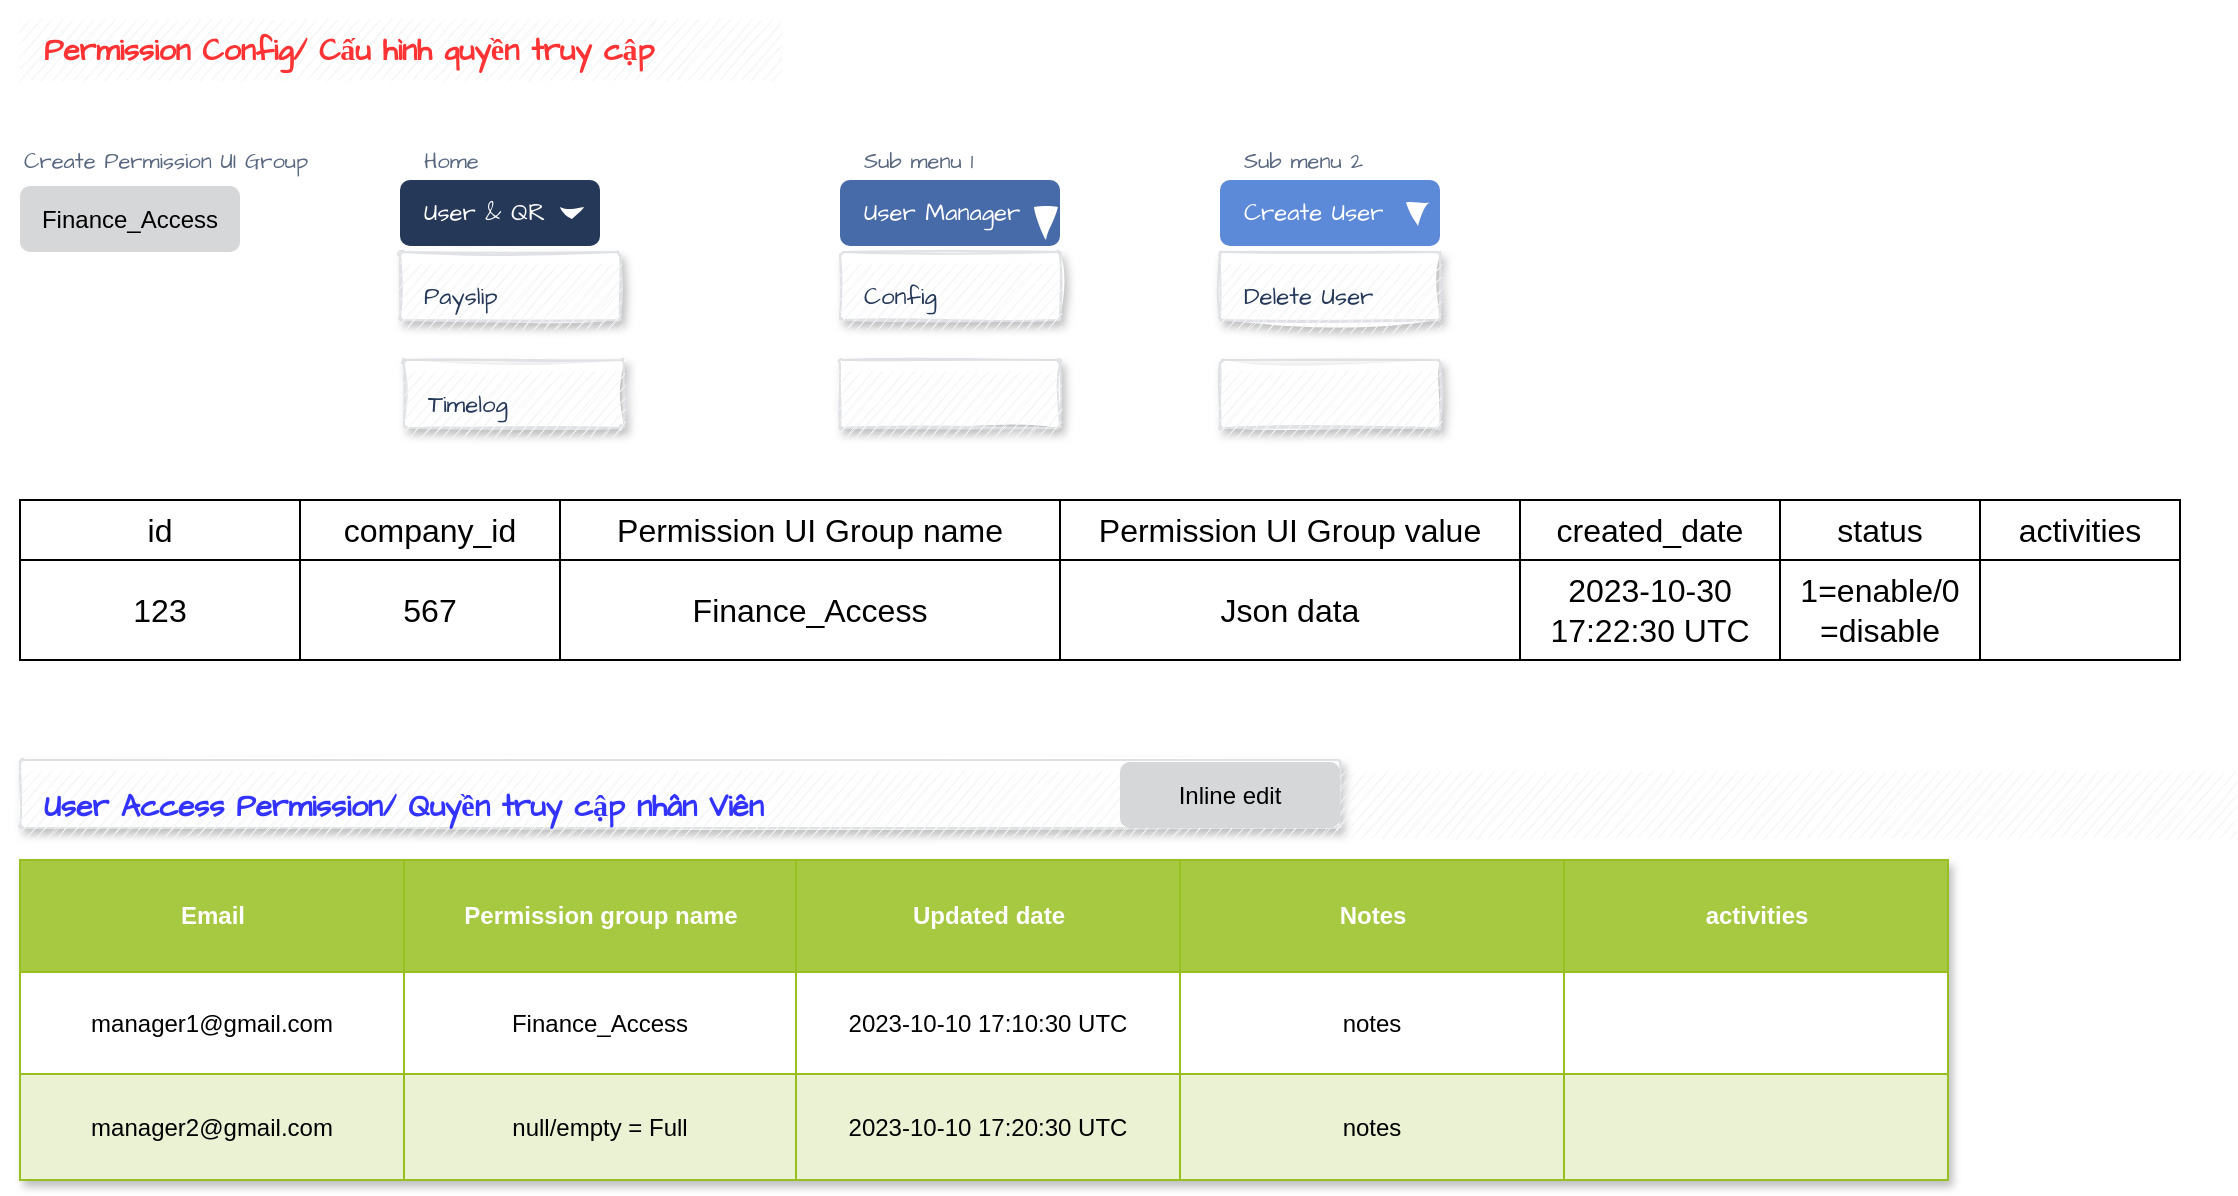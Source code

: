<mxfile version="21.5.2" type="github">
  <diagram name="Page-1" id="DjkAw7XGQzpZr8emeJHv">
    <mxGraphModel dx="1195" dy="664" grid="1" gridSize="10" guides="1" tooltips="1" connect="1" arrows="1" fold="1" page="1" pageScale="1" pageWidth="1169" pageHeight="827" math="0" shadow="0">
      <root>
        <mxCell id="0" />
        <mxCell id="1" parent="0" />
        <mxCell id="kHUCV_6R6X-Z7UpYBtfR-1" value="Home" style="rounded=1;fillColor=none;strokeColor=none;html=1;fontColor=#596780;align=left;fontSize=11;spacingLeft=10;fontSize=11;sketch=1;hachureGap=4;pointerEvents=0;fontFamily=Architects Daughter;fontSource=https%3A%2F%2Ffonts.googleapis.com%2Fcss%3Ffamily%3DArchitects%2BDaughter;" parent="1" vertex="1">
          <mxGeometry x="240" y="120" width="100" height="20" as="geometry" />
        </mxCell>
        <mxCell id="kHUCV_6R6X-Z7UpYBtfR-2" value="User &amp;amp; QR" style="rounded=1;fillColor=#253858;strokeColor=none;html=1;fontColor=#ffffff;align=left;fontSize=12;spacingLeft=10;sketch=0;hachureGap=4;pointerEvents=0;fontFamily=Architects Daughter;fontSource=https%3A%2F%2Ffonts.googleapis.com%2Fcss%3Ffamily%3DArchitects%2BDaughter;" parent="1" vertex="1">
          <mxGeometry x="240" y="140" width="100" height="33" as="geometry" />
        </mxCell>
        <mxCell id="kHUCV_6R6X-Z7UpYBtfR-3" value="" style="shape=triangle;direction=south;fillColor=#ffffff;strokeColor=none;html=1;sketch=1;hachureGap=4;pointerEvents=0;fontFamily=Architects Daughter;fontSource=https%3A%2F%2Ffonts.googleapis.com%2Fcss%3Ffamily%3DArchitects%2BDaughter;fontSize=20;" parent="kHUCV_6R6X-Z7UpYBtfR-2" vertex="1">
          <mxGeometry x="1" y="0.5" width="12" height="6" relative="1" as="geometry">
            <mxPoint x="-20" y="-3" as="offset" />
          </mxGeometry>
        </mxCell>
        <mxCell id="kHUCV_6R6X-Z7UpYBtfR-4" value="" style="rounded=1;fillColor=#ffffff;strokeColor=#DFE1E5;shadow=1;html=1;arcSize=4;sketch=1;hachureGap=4;pointerEvents=0;fontFamily=Architects Daughter;fontSource=https%3A%2F%2Ffonts.googleapis.com%2Fcss%3Ffamily%3DArchitects%2BDaughter;fontSize=20;" parent="1" vertex="1">
          <mxGeometry x="240" y="176" width="110" height="34" as="geometry" />
        </mxCell>
        <mxCell id="kHUCV_6R6X-Z7UpYBtfR-5" value="Payslip" style="rounded=0;fillColor=#F4F5F7;strokeColor=none;shadow=0;html=1;align=left;fontSize=12;spacingLeft=10;fontColor=#253858;resizeWidth=1;sketch=1;hachureGap=4;pointerEvents=0;fontFamily=Architects Daughter;fontSource=https%3A%2F%2Ffonts.googleapis.com%2Fcss%3Ffamily%3DArchitects%2BDaughter;" parent="kHUCV_6R6X-Z7UpYBtfR-4" vertex="1">
          <mxGeometry width="110" height="33" relative="1" as="geometry">
            <mxPoint y="6" as="offset" />
          </mxGeometry>
        </mxCell>
        <mxCell id="kHUCV_6R6X-Z7UpYBtfR-9" value="Sub menu 1" style="rounded=1;fillColor=none;strokeColor=none;html=1;fontColor=#596780;align=left;fontSize=11;spacingLeft=10;fontSize=11;sketch=1;hachureGap=4;pointerEvents=0;fontFamily=Architects Daughter;fontSource=https%3A%2F%2Ffonts.googleapis.com%2Fcss%3Ffamily%3DArchitects%2BDaughter;" parent="1" vertex="1">
          <mxGeometry x="460" y="120" width="100" height="20" as="geometry" />
        </mxCell>
        <mxCell id="kHUCV_6R6X-Z7UpYBtfR-10" value="User Manager" style="rounded=1;fillColor=#476BA8;strokeColor=none;html=1;fontColor=#ffffff;align=left;fontSize=12;spacingLeft=10;sketch=0;hachureGap=4;pointerEvents=0;fontFamily=Architects Daughter;fontSource=https%3A%2F%2Ffonts.googleapis.com%2Fcss%3Ffamily%3DArchitects%2BDaughter;" parent="1" vertex="1">
          <mxGeometry x="460" y="140" width="110" height="33" as="geometry" />
        </mxCell>
        <mxCell id="kHUCV_6R6X-Z7UpYBtfR-12" value="" style="rounded=1;fillColor=#ffffff;strokeColor=#DFE1E5;shadow=1;html=1;arcSize=4;sketch=1;hachureGap=4;pointerEvents=0;fontFamily=Architects Daughter;fontSource=https%3A%2F%2Ffonts.googleapis.com%2Fcss%3Ffamily%3DArchitects%2BDaughter;fontSize=20;" parent="1" vertex="1">
          <mxGeometry x="460" y="176" width="110" height="34" as="geometry" />
        </mxCell>
        <mxCell id="kHUCV_6R6X-Z7UpYBtfR-13" value="Config" style="rounded=0;fillColor=#F4F5F7;strokeColor=none;shadow=0;html=1;align=left;fontSize=12;spacingLeft=10;fontColor=#253858;resizeWidth=1;sketch=1;hachureGap=4;pointerEvents=0;fontFamily=Architects Daughter;fontSource=https%3A%2F%2Ffonts.googleapis.com%2Fcss%3Ffamily%3DArchitects%2BDaughter;" parent="kHUCV_6R6X-Z7UpYBtfR-12" vertex="1">
          <mxGeometry width="110" height="33" relative="1" as="geometry">
            <mxPoint y="6" as="offset" />
          </mxGeometry>
        </mxCell>
        <mxCell id="kHUCV_6R6X-Z7UpYBtfR-14" value="Sub menu 2" style="rounded=1;fillColor=none;strokeColor=none;html=1;fontColor=#596780;align=left;fontSize=11;spacingLeft=10;fontSize=11;sketch=1;hachureGap=4;pointerEvents=0;fontFamily=Architects Daughter;fontSource=https%3A%2F%2Ffonts.googleapis.com%2Fcss%3Ffamily%3DArchitects%2BDaughter;" parent="1" vertex="1">
          <mxGeometry x="650" y="120" width="100" height="20" as="geometry" />
        </mxCell>
        <mxCell id="kHUCV_6R6X-Z7UpYBtfR-15" value="Create User" style="rounded=1;fillColor=#5C8AD9;strokeColor=none;html=1;fontColor=#ffffff;align=left;fontSize=12;spacingLeft=10;sketch=0;hachureGap=4;pointerEvents=0;fontFamily=Architects Daughter;fontSource=https%3A%2F%2Ffonts.googleapis.com%2Fcss%3Ffamily%3DArchitects%2BDaughter;" parent="1" vertex="1">
          <mxGeometry x="650" y="140" width="110" height="33" as="geometry" />
        </mxCell>
        <mxCell id="kHUCV_6R6X-Z7UpYBtfR-16" value="" style="rounded=1;fillColor=#ffffff;strokeColor=#DFE1E5;shadow=1;html=1;arcSize=4;sketch=1;hachureGap=4;pointerEvents=0;fontFamily=Architects Daughter;fontSource=https%3A%2F%2Ffonts.googleapis.com%2Fcss%3Ffamily%3DArchitects%2BDaughter;fontSize=20;" parent="1" vertex="1">
          <mxGeometry x="650" y="176" width="110" height="34" as="geometry" />
        </mxCell>
        <mxCell id="kHUCV_6R6X-Z7UpYBtfR-17" value="Delete User" style="rounded=0;fillColor=#F4F5F7;strokeColor=none;shadow=0;html=1;align=left;fontSize=12;spacingLeft=10;fontColor=#253858;resizeWidth=1;sketch=1;hachureGap=4;pointerEvents=0;fontFamily=Architects Daughter;fontSource=https%3A%2F%2Ffonts.googleapis.com%2Fcss%3Ffamily%3DArchitects%2BDaughter;" parent="kHUCV_6R6X-Z7UpYBtfR-16" vertex="1">
          <mxGeometry width="110" height="33" relative="1" as="geometry">
            <mxPoint y="6" as="offset" />
          </mxGeometry>
        </mxCell>
        <mxCell id="kHUCV_6R6X-Z7UpYBtfR-18" value="&lt;font color=&quot;#000000&quot;&gt;Finance_Access&lt;/font&gt;" style="rounded=1;fillColor=#D6D7D9;strokeColor=none;html=1;whiteSpace=wrap;fontColor=#596780;align=center;verticalAlign=middle;fontStyle=0;fontSize=12;sketch=0;" parent="1" vertex="1">
          <mxGeometry x="50" y="143" width="110" height="33" as="geometry" />
        </mxCell>
        <mxCell id="kHUCV_6R6X-Z7UpYBtfR-19" value="Create Permission UI Group" style="rounded=1;fillColor=none;strokeColor=none;html=1;fontColor=#596780;align=left;fontSize=11;spacingLeft=10;fontSize=11;sketch=1;hachureGap=4;pointerEvents=0;fontFamily=Architects Daughter;fontSource=https%3A%2F%2Ffonts.googleapis.com%2Fcss%3Ffamily%3DArchitects%2BDaughter;" parent="1" vertex="1">
          <mxGeometry x="40" y="120" width="100" height="20" as="geometry" />
        </mxCell>
        <mxCell id="kHUCV_6R6X-Z7UpYBtfR-22" value="" style="shape=triangle;direction=south;fillColor=#ffffff;strokeColor=none;html=1;sketch=1;hachureGap=4;pointerEvents=0;fontFamily=Architects Daughter;fontSource=https%3A%2F%2Ffonts.googleapis.com%2Fcss%3Ffamily%3DArchitects%2BDaughter;fontSize=20;" parent="1" vertex="1">
          <mxGeometry x="557" y="153.5" width="12" height="16.5" as="geometry" />
        </mxCell>
        <mxCell id="kHUCV_6R6X-Z7UpYBtfR-24" value="" style="shape=triangle;direction=south;fillColor=#ffffff;strokeColor=none;html=1;sketch=1;hachureGap=4;pointerEvents=0;fontFamily=Architects Daughter;fontSource=https%3A%2F%2Ffonts.googleapis.com%2Fcss%3Ffamily%3DArchitects%2BDaughter;fontSize=20;" parent="1" vertex="1">
          <mxGeometry x="743" y="151.25" width="12" height="11.75" as="geometry" />
        </mxCell>
        <mxCell id="kHUCV_6R6X-Z7UpYBtfR-27" value="Assets" style="childLayout=tableLayout;recursiveResize=0;strokeColor=#98bf21;fillColor=#A7C942;shadow=1;movable=1;resizable=1;rotatable=1;deletable=1;editable=1;locked=0;connectable=1;resizeLast=0;metaEdit=1;direction=south;" parent="1" vertex="1">
          <mxGeometry x="50" y="480" width="964" height="160" as="geometry" />
        </mxCell>
        <mxCell id="kHUCV_6R6X-Z7UpYBtfR-28" style="shape=tableRow;horizontal=0;startSize=0;swimlaneHead=0;swimlaneBody=0;top=0;left=0;bottom=0;right=0;dropTarget=0;collapsible=0;recursiveResize=0;expand=0;fontStyle=0;strokeColor=inherit;fillColor=#ffffff;movable=1;resizable=1;rotatable=1;deletable=1;editable=1;locked=0;connectable=1;" parent="kHUCV_6R6X-Z7UpYBtfR-27" vertex="1">
          <mxGeometry width="964" height="56" as="geometry" />
        </mxCell>
        <mxCell id="kHUCV_6R6X-Z7UpYBtfR-29" value="Email" style="connectable=1;recursiveResize=0;strokeColor=inherit;fillColor=#A7C942;align=center;fontStyle=1;fontColor=#FFFFFF;html=1;movable=1;resizable=1;rotatable=1;deletable=1;editable=1;locked=0;" parent="kHUCV_6R6X-Z7UpYBtfR-28" vertex="1">
          <mxGeometry width="192" height="56" as="geometry">
            <mxRectangle width="192" height="56" as="alternateBounds" />
          </mxGeometry>
        </mxCell>
        <mxCell id="kHUCV_6R6X-Z7UpYBtfR-30" value="Permission group name" style="connectable=1;recursiveResize=0;strokeColor=inherit;fillColor=#A7C942;align=center;fontStyle=1;fontColor=#FFFFFF;html=1;movable=1;resizable=1;rotatable=1;deletable=1;editable=1;locked=0;" parent="kHUCV_6R6X-Z7UpYBtfR-28" vertex="1">
          <mxGeometry x="192" width="196" height="56" as="geometry">
            <mxRectangle width="196" height="56" as="alternateBounds" />
          </mxGeometry>
        </mxCell>
        <mxCell id="kHUCV_6R6X-Z7UpYBtfR-31" value="Updated date" style="connectable=1;recursiveResize=0;strokeColor=inherit;fillColor=#A7C942;align=center;fontStyle=1;fontColor=#FFFFFF;html=1;movable=1;resizable=1;rotatable=1;deletable=1;editable=1;locked=0;" parent="kHUCV_6R6X-Z7UpYBtfR-28" vertex="1">
          <mxGeometry x="388" width="192" height="56" as="geometry">
            <mxRectangle width="192" height="56" as="alternateBounds" />
          </mxGeometry>
        </mxCell>
        <mxCell id="kHUCV_6R6X-Z7UpYBtfR-106" value="Notes" style="connectable=1;recursiveResize=0;strokeColor=inherit;fillColor=#A7C942;align=center;fontStyle=1;fontColor=#FFFFFF;html=1;movable=1;resizable=1;rotatable=1;deletable=1;editable=1;locked=0;" parent="kHUCV_6R6X-Z7UpYBtfR-28" vertex="1">
          <mxGeometry x="580" width="192" height="56" as="geometry">
            <mxRectangle width="192" height="56" as="alternateBounds" />
          </mxGeometry>
        </mxCell>
        <mxCell id="xUmmG7ddhKaSM3RzZtJB-46" value="activities" style="connectable=1;recursiveResize=0;strokeColor=inherit;fillColor=#A7C942;align=center;fontStyle=1;fontColor=#FFFFFF;html=1;movable=1;resizable=1;rotatable=1;deletable=1;editable=1;locked=0;" vertex="1" parent="kHUCV_6R6X-Z7UpYBtfR-28">
          <mxGeometry x="772" width="192" height="56" as="geometry">
            <mxRectangle width="192" height="56" as="alternateBounds" />
          </mxGeometry>
        </mxCell>
        <mxCell id="kHUCV_6R6X-Z7UpYBtfR-32" value="" style="shape=tableRow;horizontal=0;startSize=0;swimlaneHead=0;swimlaneBody=0;top=0;left=0;bottom=0;right=0;dropTarget=0;collapsible=0;recursiveResize=0;expand=0;fontStyle=0;strokeColor=inherit;fillColor=#ffffff;movable=1;resizable=1;rotatable=1;deletable=1;editable=1;locked=0;connectable=1;" parent="kHUCV_6R6X-Z7UpYBtfR-27" vertex="1">
          <mxGeometry y="56" width="964" height="51" as="geometry" />
        </mxCell>
        <mxCell id="kHUCV_6R6X-Z7UpYBtfR-33" value="manager1@gmail.com" style="connectable=1;recursiveResize=0;strokeColor=inherit;fillColor=inherit;align=center;whiteSpace=wrap;html=1;movable=1;resizable=1;rotatable=1;deletable=1;editable=1;locked=0;" parent="kHUCV_6R6X-Z7UpYBtfR-32" vertex="1">
          <mxGeometry width="192" height="51" as="geometry">
            <mxRectangle width="192" height="51" as="alternateBounds" />
          </mxGeometry>
        </mxCell>
        <mxCell id="kHUCV_6R6X-Z7UpYBtfR-34" value="Finance_Access" style="connectable=1;recursiveResize=0;strokeColor=inherit;fillColor=inherit;align=center;whiteSpace=wrap;html=1;movable=1;resizable=1;rotatable=1;deletable=1;editable=1;locked=0;" parent="kHUCV_6R6X-Z7UpYBtfR-32" vertex="1">
          <mxGeometry x="192" width="196" height="51" as="geometry">
            <mxRectangle width="196" height="51" as="alternateBounds" />
          </mxGeometry>
        </mxCell>
        <mxCell id="kHUCV_6R6X-Z7UpYBtfR-35" value="2023-10-10 17:10:30 UTC" style="connectable=1;recursiveResize=0;strokeColor=inherit;fillColor=inherit;align=center;whiteSpace=wrap;html=1;movable=1;resizable=1;rotatable=1;deletable=1;editable=1;locked=0;" parent="kHUCV_6R6X-Z7UpYBtfR-32" vertex="1">
          <mxGeometry x="388" width="192" height="51" as="geometry">
            <mxRectangle width="192" height="51" as="alternateBounds" />
          </mxGeometry>
        </mxCell>
        <mxCell id="kHUCV_6R6X-Z7UpYBtfR-107" value="notes" style="connectable=1;recursiveResize=0;strokeColor=inherit;fillColor=inherit;align=center;whiteSpace=wrap;html=1;movable=1;resizable=1;rotatable=1;deletable=1;editable=1;locked=0;" parent="kHUCV_6R6X-Z7UpYBtfR-32" vertex="1">
          <mxGeometry x="580" width="192" height="51" as="geometry">
            <mxRectangle width="192" height="51" as="alternateBounds" />
          </mxGeometry>
        </mxCell>
        <mxCell id="xUmmG7ddhKaSM3RzZtJB-47" style="connectable=1;recursiveResize=0;strokeColor=inherit;fillColor=inherit;align=center;whiteSpace=wrap;html=1;movable=1;resizable=1;rotatable=1;deletable=1;editable=1;locked=0;" vertex="1" parent="kHUCV_6R6X-Z7UpYBtfR-32">
          <mxGeometry x="772" width="192" height="51" as="geometry">
            <mxRectangle width="192" height="51" as="alternateBounds" />
          </mxGeometry>
        </mxCell>
        <mxCell id="kHUCV_6R6X-Z7UpYBtfR-36" value="" style="shape=tableRow;horizontal=0;startSize=0;swimlaneHead=0;swimlaneBody=0;top=0;left=0;bottom=0;right=0;dropTarget=0;collapsible=0;recursiveResize=0;expand=0;fontStyle=1;strokeColor=inherit;fillColor=#EAF2D3;movable=1;resizable=1;rotatable=1;deletable=1;editable=1;locked=0;connectable=1;" parent="kHUCV_6R6X-Z7UpYBtfR-27" vertex="1">
          <mxGeometry y="107" width="964" height="53" as="geometry" />
        </mxCell>
        <mxCell id="kHUCV_6R6X-Z7UpYBtfR-37" value="manager2@gmail.com" style="connectable=1;recursiveResize=0;strokeColor=inherit;fillColor=inherit;whiteSpace=wrap;html=1;movable=1;resizable=1;rotatable=1;deletable=1;editable=1;locked=0;" parent="kHUCV_6R6X-Z7UpYBtfR-36" vertex="1">
          <mxGeometry width="192" height="53" as="geometry">
            <mxRectangle width="192" height="53" as="alternateBounds" />
          </mxGeometry>
        </mxCell>
        <mxCell id="kHUCV_6R6X-Z7UpYBtfR-38" value="null/empty = Full" style="connectable=1;recursiveResize=0;strokeColor=inherit;fillColor=inherit;whiteSpace=wrap;html=1;movable=1;resizable=1;rotatable=1;deletable=1;editable=1;locked=0;" parent="kHUCV_6R6X-Z7UpYBtfR-36" vertex="1">
          <mxGeometry x="192" width="196" height="53" as="geometry">
            <mxRectangle width="196" height="53" as="alternateBounds" />
          </mxGeometry>
        </mxCell>
        <mxCell id="kHUCV_6R6X-Z7UpYBtfR-39" value="2023-10-10 17:20:30 UTC" style="connectable=1;recursiveResize=0;strokeColor=inherit;fillColor=inherit;whiteSpace=wrap;html=1;movable=1;resizable=1;rotatable=1;deletable=1;editable=1;locked=0;" parent="kHUCV_6R6X-Z7UpYBtfR-36" vertex="1">
          <mxGeometry x="388" width="192" height="53" as="geometry">
            <mxRectangle width="192" height="53" as="alternateBounds" />
          </mxGeometry>
        </mxCell>
        <mxCell id="kHUCV_6R6X-Z7UpYBtfR-108" value="notes" style="connectable=1;recursiveResize=0;strokeColor=inherit;fillColor=inherit;whiteSpace=wrap;html=1;movable=1;resizable=1;rotatable=1;deletable=1;editable=1;locked=0;" parent="kHUCV_6R6X-Z7UpYBtfR-36" vertex="1">
          <mxGeometry x="580" width="192" height="53" as="geometry">
            <mxRectangle width="192" height="53" as="alternateBounds" />
          </mxGeometry>
        </mxCell>
        <mxCell id="xUmmG7ddhKaSM3RzZtJB-48" style="connectable=1;recursiveResize=0;strokeColor=inherit;fillColor=inherit;whiteSpace=wrap;html=1;movable=1;resizable=1;rotatable=1;deletable=1;editable=1;locked=0;" vertex="1" parent="kHUCV_6R6X-Z7UpYBtfR-36">
          <mxGeometry x="772" width="192" height="53" as="geometry">
            <mxRectangle width="192" height="53" as="alternateBounds" />
          </mxGeometry>
        </mxCell>
        <mxCell id="xUmmG7ddhKaSM3RzZtJB-1" value="" style="rounded=1;fillColor=#ffffff;strokeColor=#DFE1E5;shadow=1;html=1;arcSize=4;sketch=1;hachureGap=4;pointerEvents=0;fontFamily=Architects Daughter;fontSource=https%3A%2F%2Ffonts.googleapis.com%2Fcss%3Ffamily%3DArchitects%2BDaughter;fontSize=20;" vertex="1" parent="1">
          <mxGeometry x="242" y="230" width="110" height="34" as="geometry" />
        </mxCell>
        <mxCell id="xUmmG7ddhKaSM3RzZtJB-2" value="Timelog" style="rounded=0;fillColor=#F4F5F7;strokeColor=none;shadow=0;html=1;align=left;fontSize=12;spacingLeft=10;fontColor=#253858;resizeWidth=1;sketch=1;hachureGap=4;pointerEvents=0;fontFamily=Architects Daughter;fontSource=https%3A%2F%2Ffonts.googleapis.com%2Fcss%3Ffamily%3DArchitects%2BDaughter;" vertex="1" parent="xUmmG7ddhKaSM3RzZtJB-1">
          <mxGeometry width="110" height="33" relative="1" as="geometry">
            <mxPoint y="6" as="offset" />
          </mxGeometry>
        </mxCell>
        <mxCell id="xUmmG7ddhKaSM3RzZtJB-3" value="" style="rounded=1;fillColor=#ffffff;strokeColor=#DFE1E5;shadow=1;html=1;arcSize=4;sketch=1;hachureGap=4;pointerEvents=0;fontFamily=Architects Daughter;fontSource=https%3A%2F%2Ffonts.googleapis.com%2Fcss%3Ffamily%3DArchitects%2BDaughter;fontSize=20;" vertex="1" parent="1">
          <mxGeometry x="460" y="230" width="110" height="34" as="geometry" />
        </mxCell>
        <mxCell id="xUmmG7ddhKaSM3RzZtJB-4" value="" style="rounded=0;fillColor=#F4F5F7;strokeColor=none;shadow=0;html=1;align=left;fontSize=12;spacingLeft=10;fontColor=#253858;resizeWidth=1;sketch=1;hachureGap=4;pointerEvents=0;fontFamily=Architects Daughter;fontSource=https%3A%2F%2Ffonts.googleapis.com%2Fcss%3Ffamily%3DArchitects%2BDaughter;" vertex="1" parent="xUmmG7ddhKaSM3RzZtJB-3">
          <mxGeometry width="110" height="33" relative="1" as="geometry">
            <mxPoint y="6" as="offset" />
          </mxGeometry>
        </mxCell>
        <mxCell id="xUmmG7ddhKaSM3RzZtJB-5" value="" style="rounded=1;fillColor=#ffffff;strokeColor=#DFE1E5;shadow=1;html=1;arcSize=4;sketch=1;hachureGap=4;pointerEvents=0;fontFamily=Architects Daughter;fontSource=https%3A%2F%2Ffonts.googleapis.com%2Fcss%3Ffamily%3DArchitects%2BDaughter;fontSize=20;" vertex="1" parent="1">
          <mxGeometry x="650" y="230" width="110" height="34" as="geometry" />
        </mxCell>
        <mxCell id="xUmmG7ddhKaSM3RzZtJB-6" value="" style="rounded=0;fillColor=#F4F5F7;strokeColor=none;shadow=0;html=1;align=left;fontSize=12;spacingLeft=10;fontColor=#253858;resizeWidth=1;sketch=1;hachureGap=4;pointerEvents=0;fontFamily=Architects Daughter;fontSource=https%3A%2F%2Ffonts.googleapis.com%2Fcss%3Ffamily%3DArchitects%2BDaughter;" vertex="1" parent="xUmmG7ddhKaSM3RzZtJB-5">
          <mxGeometry width="110" height="33" relative="1" as="geometry">
            <mxPoint y="6" as="offset" />
          </mxGeometry>
        </mxCell>
        <mxCell id="xUmmG7ddhKaSM3RzZtJB-7" value="" style="shape=table;startSize=0;container=1;collapsible=0;childLayout=tableLayout;fontSize=16;" vertex="1" parent="1">
          <mxGeometry x="50" y="300" width="1080" height="80" as="geometry" />
        </mxCell>
        <mxCell id="xUmmG7ddhKaSM3RzZtJB-8" value="" style="shape=tableRow;horizontal=0;startSize=0;swimlaneHead=0;swimlaneBody=0;strokeColor=inherit;top=0;left=0;bottom=0;right=0;collapsible=0;dropTarget=0;fillColor=none;points=[[0,0.5],[1,0.5]];portConstraint=eastwest;fontSize=16;" vertex="1" parent="xUmmG7ddhKaSM3RzZtJB-7">
          <mxGeometry width="1080" height="30" as="geometry" />
        </mxCell>
        <mxCell id="xUmmG7ddhKaSM3RzZtJB-9" value="id" style="shape=partialRectangle;html=1;whiteSpace=wrap;connectable=0;strokeColor=inherit;overflow=hidden;fillColor=none;top=0;left=0;bottom=0;right=0;pointerEvents=1;fontSize=16;" vertex="1" parent="xUmmG7ddhKaSM3RzZtJB-8">
          <mxGeometry width="140" height="30" as="geometry">
            <mxRectangle width="140" height="30" as="alternateBounds" />
          </mxGeometry>
        </mxCell>
        <mxCell id="xUmmG7ddhKaSM3RzZtJB-10" value="company_id" style="shape=partialRectangle;html=1;whiteSpace=wrap;connectable=0;strokeColor=inherit;overflow=hidden;fillColor=none;top=0;left=0;bottom=0;right=0;pointerEvents=1;fontSize=16;" vertex="1" parent="xUmmG7ddhKaSM3RzZtJB-8">
          <mxGeometry x="140" width="130" height="30" as="geometry">
            <mxRectangle width="130" height="30" as="alternateBounds" />
          </mxGeometry>
        </mxCell>
        <mxCell id="xUmmG7ddhKaSM3RzZtJB-11" value="Permission UI Group name" style="shape=partialRectangle;html=1;whiteSpace=wrap;connectable=0;strokeColor=inherit;overflow=hidden;fillColor=none;top=0;left=0;bottom=0;right=0;pointerEvents=1;fontSize=16;" vertex="1" parent="xUmmG7ddhKaSM3RzZtJB-8">
          <mxGeometry x="270" width="250" height="30" as="geometry">
            <mxRectangle width="250" height="30" as="alternateBounds" />
          </mxGeometry>
        </mxCell>
        <mxCell id="xUmmG7ddhKaSM3RzZtJB-20" value="Permission UI Group value" style="shape=partialRectangle;html=1;whiteSpace=wrap;connectable=0;strokeColor=inherit;overflow=hidden;fillColor=none;top=0;left=0;bottom=0;right=0;pointerEvents=1;fontSize=16;" vertex="1" parent="xUmmG7ddhKaSM3RzZtJB-8">
          <mxGeometry x="520" width="230" height="30" as="geometry">
            <mxRectangle width="230" height="30" as="alternateBounds" />
          </mxGeometry>
        </mxCell>
        <mxCell id="xUmmG7ddhKaSM3RzZtJB-23" value="created_date" style="shape=partialRectangle;html=1;whiteSpace=wrap;connectable=0;strokeColor=inherit;overflow=hidden;fillColor=none;top=0;left=0;bottom=0;right=0;pointerEvents=1;fontSize=16;" vertex="1" parent="xUmmG7ddhKaSM3RzZtJB-8">
          <mxGeometry x="750" width="130" height="30" as="geometry">
            <mxRectangle width="130" height="30" as="alternateBounds" />
          </mxGeometry>
        </mxCell>
        <mxCell id="xUmmG7ddhKaSM3RzZtJB-26" value="status" style="shape=partialRectangle;html=1;whiteSpace=wrap;connectable=0;strokeColor=inherit;overflow=hidden;fillColor=none;top=0;left=0;bottom=0;right=0;pointerEvents=1;fontSize=16;" vertex="1" parent="xUmmG7ddhKaSM3RzZtJB-8">
          <mxGeometry x="880" width="100" height="30" as="geometry">
            <mxRectangle width="100" height="30" as="alternateBounds" />
          </mxGeometry>
        </mxCell>
        <mxCell id="xUmmG7ddhKaSM3RzZtJB-44" value="activities" style="shape=partialRectangle;html=1;whiteSpace=wrap;connectable=0;strokeColor=inherit;overflow=hidden;fillColor=none;top=0;left=0;bottom=0;right=0;pointerEvents=1;fontSize=16;" vertex="1" parent="xUmmG7ddhKaSM3RzZtJB-8">
          <mxGeometry x="980" width="100" height="30" as="geometry">
            <mxRectangle width="100" height="30" as="alternateBounds" />
          </mxGeometry>
        </mxCell>
        <mxCell id="xUmmG7ddhKaSM3RzZtJB-12" value="" style="shape=tableRow;horizontal=0;startSize=0;swimlaneHead=0;swimlaneBody=0;strokeColor=inherit;top=0;left=0;bottom=0;right=0;collapsible=0;dropTarget=0;fillColor=none;points=[[0,0.5],[1,0.5]];portConstraint=eastwest;fontSize=16;" vertex="1" parent="xUmmG7ddhKaSM3RzZtJB-7">
          <mxGeometry y="30" width="1080" height="50" as="geometry" />
        </mxCell>
        <mxCell id="xUmmG7ddhKaSM3RzZtJB-13" value="123" style="shape=partialRectangle;html=1;whiteSpace=wrap;connectable=0;strokeColor=inherit;overflow=hidden;fillColor=none;top=0;left=0;bottom=0;right=0;pointerEvents=1;fontSize=16;" vertex="1" parent="xUmmG7ddhKaSM3RzZtJB-12">
          <mxGeometry width="140" height="50" as="geometry">
            <mxRectangle width="140" height="50" as="alternateBounds" />
          </mxGeometry>
        </mxCell>
        <mxCell id="xUmmG7ddhKaSM3RzZtJB-14" value="567" style="shape=partialRectangle;html=1;whiteSpace=wrap;connectable=0;strokeColor=inherit;overflow=hidden;fillColor=none;top=0;left=0;bottom=0;right=0;pointerEvents=1;fontSize=16;" vertex="1" parent="xUmmG7ddhKaSM3RzZtJB-12">
          <mxGeometry x="140" width="130" height="50" as="geometry">
            <mxRectangle width="130" height="50" as="alternateBounds" />
          </mxGeometry>
        </mxCell>
        <mxCell id="xUmmG7ddhKaSM3RzZtJB-15" value="Finance_Access" style="shape=partialRectangle;html=1;whiteSpace=wrap;connectable=0;strokeColor=inherit;overflow=hidden;fillColor=none;top=0;left=0;bottom=0;right=0;pointerEvents=1;fontSize=16;" vertex="1" parent="xUmmG7ddhKaSM3RzZtJB-12">
          <mxGeometry x="270" width="250" height="50" as="geometry">
            <mxRectangle width="250" height="50" as="alternateBounds" />
          </mxGeometry>
        </mxCell>
        <mxCell id="xUmmG7ddhKaSM3RzZtJB-21" value="Json data" style="shape=partialRectangle;html=1;whiteSpace=wrap;connectable=0;strokeColor=inherit;overflow=hidden;fillColor=none;top=0;left=0;bottom=0;right=0;pointerEvents=1;fontSize=16;" vertex="1" parent="xUmmG7ddhKaSM3RzZtJB-12">
          <mxGeometry x="520" width="230" height="50" as="geometry">
            <mxRectangle width="230" height="50" as="alternateBounds" />
          </mxGeometry>
        </mxCell>
        <mxCell id="xUmmG7ddhKaSM3RzZtJB-24" value="2023-10-30 17:22:30 UTC" style="shape=partialRectangle;html=1;whiteSpace=wrap;connectable=0;strokeColor=inherit;overflow=hidden;fillColor=none;top=0;left=0;bottom=0;right=0;pointerEvents=1;fontSize=16;" vertex="1" parent="xUmmG7ddhKaSM3RzZtJB-12">
          <mxGeometry x="750" width="130" height="50" as="geometry">
            <mxRectangle width="130" height="50" as="alternateBounds" />
          </mxGeometry>
        </mxCell>
        <mxCell id="xUmmG7ddhKaSM3RzZtJB-27" value="1=enable/0 =disable" style="shape=partialRectangle;html=1;whiteSpace=wrap;connectable=0;strokeColor=inherit;overflow=hidden;fillColor=none;top=0;left=0;bottom=0;right=0;pointerEvents=1;fontSize=16;" vertex="1" parent="xUmmG7ddhKaSM3RzZtJB-12">
          <mxGeometry x="880" width="100" height="50" as="geometry">
            <mxRectangle width="100" height="50" as="alternateBounds" />
          </mxGeometry>
        </mxCell>
        <mxCell id="xUmmG7ddhKaSM3RzZtJB-45" style="shape=partialRectangle;html=1;whiteSpace=wrap;connectable=0;strokeColor=inherit;overflow=hidden;fillColor=none;top=0;left=0;bottom=0;right=0;pointerEvents=1;fontSize=16;" vertex="1" parent="xUmmG7ddhKaSM3RzZtJB-12">
          <mxGeometry x="980" width="100" height="50" as="geometry">
            <mxRectangle width="100" height="50" as="alternateBounds" />
          </mxGeometry>
        </mxCell>
        <mxCell id="xUmmG7ddhKaSM3RzZtJB-38" value="" style="rounded=1;fillColor=#ffffff;strokeColor=#DFE1E5;shadow=1;html=1;arcSize=4;sketch=1;hachureGap=4;pointerEvents=0;fontFamily=Architects Daughter;fontSource=https%3A%2F%2Ffonts.googleapis.com%2Fcss%3Ffamily%3DArchitects%2BDaughter;fontSize=20;" vertex="1" parent="1">
          <mxGeometry x="50" y="430" width="660" height="34" as="geometry" />
        </mxCell>
        <mxCell id="xUmmG7ddhKaSM3RzZtJB-39" value="&lt;font color=&quot;#3333ff&quot; style=&quot;font-size: 15px;&quot;&gt;&lt;b style=&quot;&quot;&gt;User Access Permission/ Quyền truy cập nhân Viên&lt;/b&gt;&lt;/font&gt;" style="rounded=0;fillColor=#F4F5F7;strokeColor=none;shadow=0;html=1;align=left;fontSize=12;spacingLeft=10;fontColor=#253858;resizeWidth=1;sketch=1;hachureGap=4;pointerEvents=0;fontFamily=Architects Daughter;fontSource=https%3A%2F%2Ffonts.googleapis.com%2Fcss%3Ffamily%3DArchitects%2BDaughter;" vertex="1" parent="xUmmG7ddhKaSM3RzZtJB-38">
          <mxGeometry width="1107.86" height="33" relative="1" as="geometry">
            <mxPoint y="6" as="offset" />
          </mxGeometry>
        </mxCell>
        <mxCell id="xUmmG7ddhKaSM3RzZtJB-43" value="&lt;font color=&quot;#000000&quot;&gt;Inline edit&lt;/font&gt;" style="rounded=1;fillColor=#D6D7D9;strokeColor=none;html=1;whiteSpace=wrap;fontColor=#596780;align=center;verticalAlign=middle;fontStyle=0;fontSize=12;sketch=0;" vertex="1" parent="xUmmG7ddhKaSM3RzZtJB-38">
          <mxGeometry x="550" y="1" width="110" height="33" as="geometry" />
        </mxCell>
        <mxCell id="xUmmG7ddhKaSM3RzZtJB-40" value="&lt;h4&gt;&lt;font color=&quot;#ff3333&quot; style=&quot;font-size: 15px;&quot;&gt;Permission Config/ Cấu hình quyền truy cập&lt;/font&gt;&lt;/h4&gt;" style="rounded=0;fillColor=#F4F5F7;strokeColor=none;shadow=0;html=1;align=left;fontSize=12;spacingLeft=10;fontColor=#253858;resizeWidth=1;sketch=1;hachureGap=4;pointerEvents=0;fontFamily=Architects Daughter;fontSource=https%3A%2F%2Ffonts.googleapis.com%2Fcss%3Ffamily%3DArchitects%2BDaughter;fontStyle=1" vertex="1" parent="1">
          <mxGeometry x="50" y="60" width="380" height="30" as="geometry" />
        </mxCell>
      </root>
    </mxGraphModel>
  </diagram>
</mxfile>
